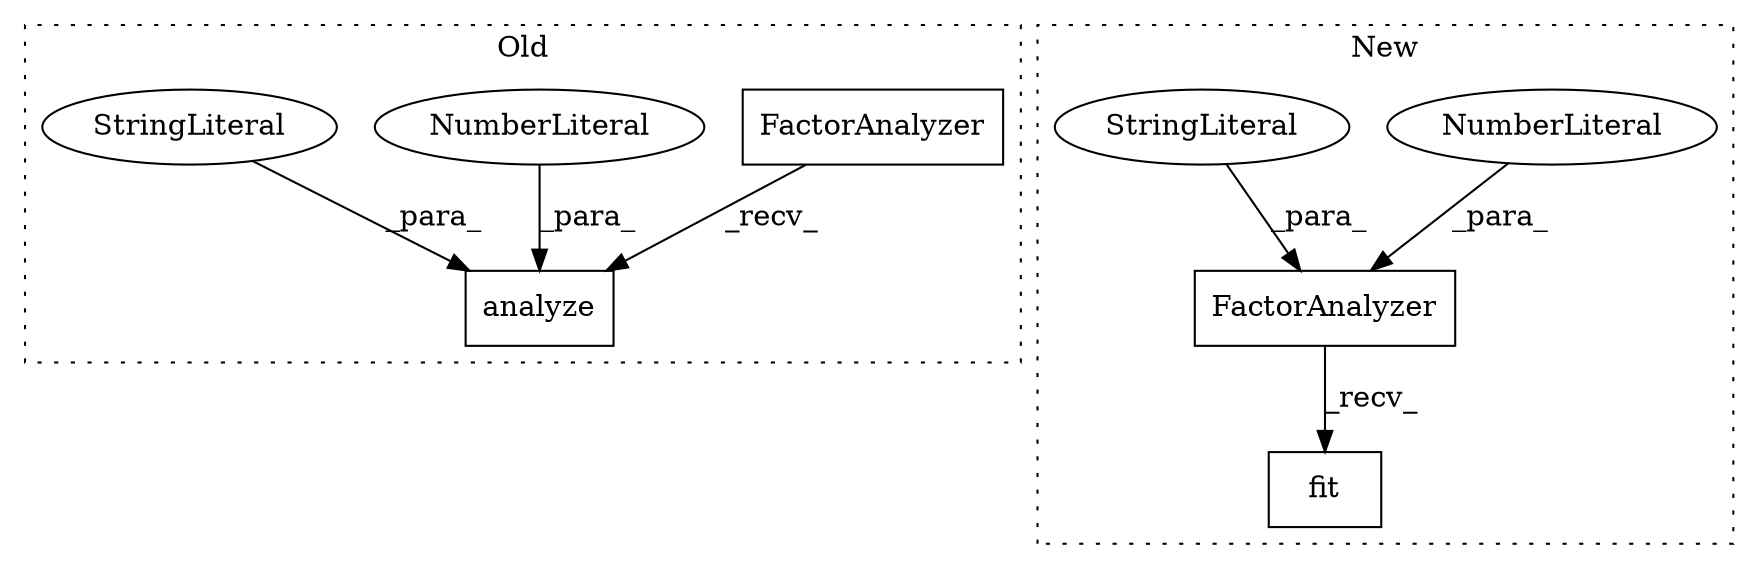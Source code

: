 digraph G {
subgraph cluster0 {
1 [label="FactorAnalyzer" a="32" s="2986" l="16" shape="box"];
3 [label="analyze" a="32" s="3011,3037" l="8,1" shape="box"];
4 [label="NumberLiteral" a="34" s="3024" l="1" shape="ellipse"];
5 [label="StringLiteral" a="45" s="3031" l="6" shape="ellipse"];
label = "Old";
style="dotted";
}
subgraph cluster1 {
2 [label="fit" a="32" s="3050,3058" l="4,1" shape="box"];
6 [label="FactorAnalyzer" a="32" s="3012,3040" l="15,1" shape="box"];
7 [label="NumberLiteral" a="34" s="3039" l="1" shape="ellipse"];
8 [label="StringLiteral" a="45" s="3032" l="6" shape="ellipse"];
label = "New";
style="dotted";
}
1 -> 3 [label="_recv_"];
4 -> 3 [label="_para_"];
5 -> 3 [label="_para_"];
6 -> 2 [label="_recv_"];
7 -> 6 [label="_para_"];
8 -> 6 [label="_para_"];
}